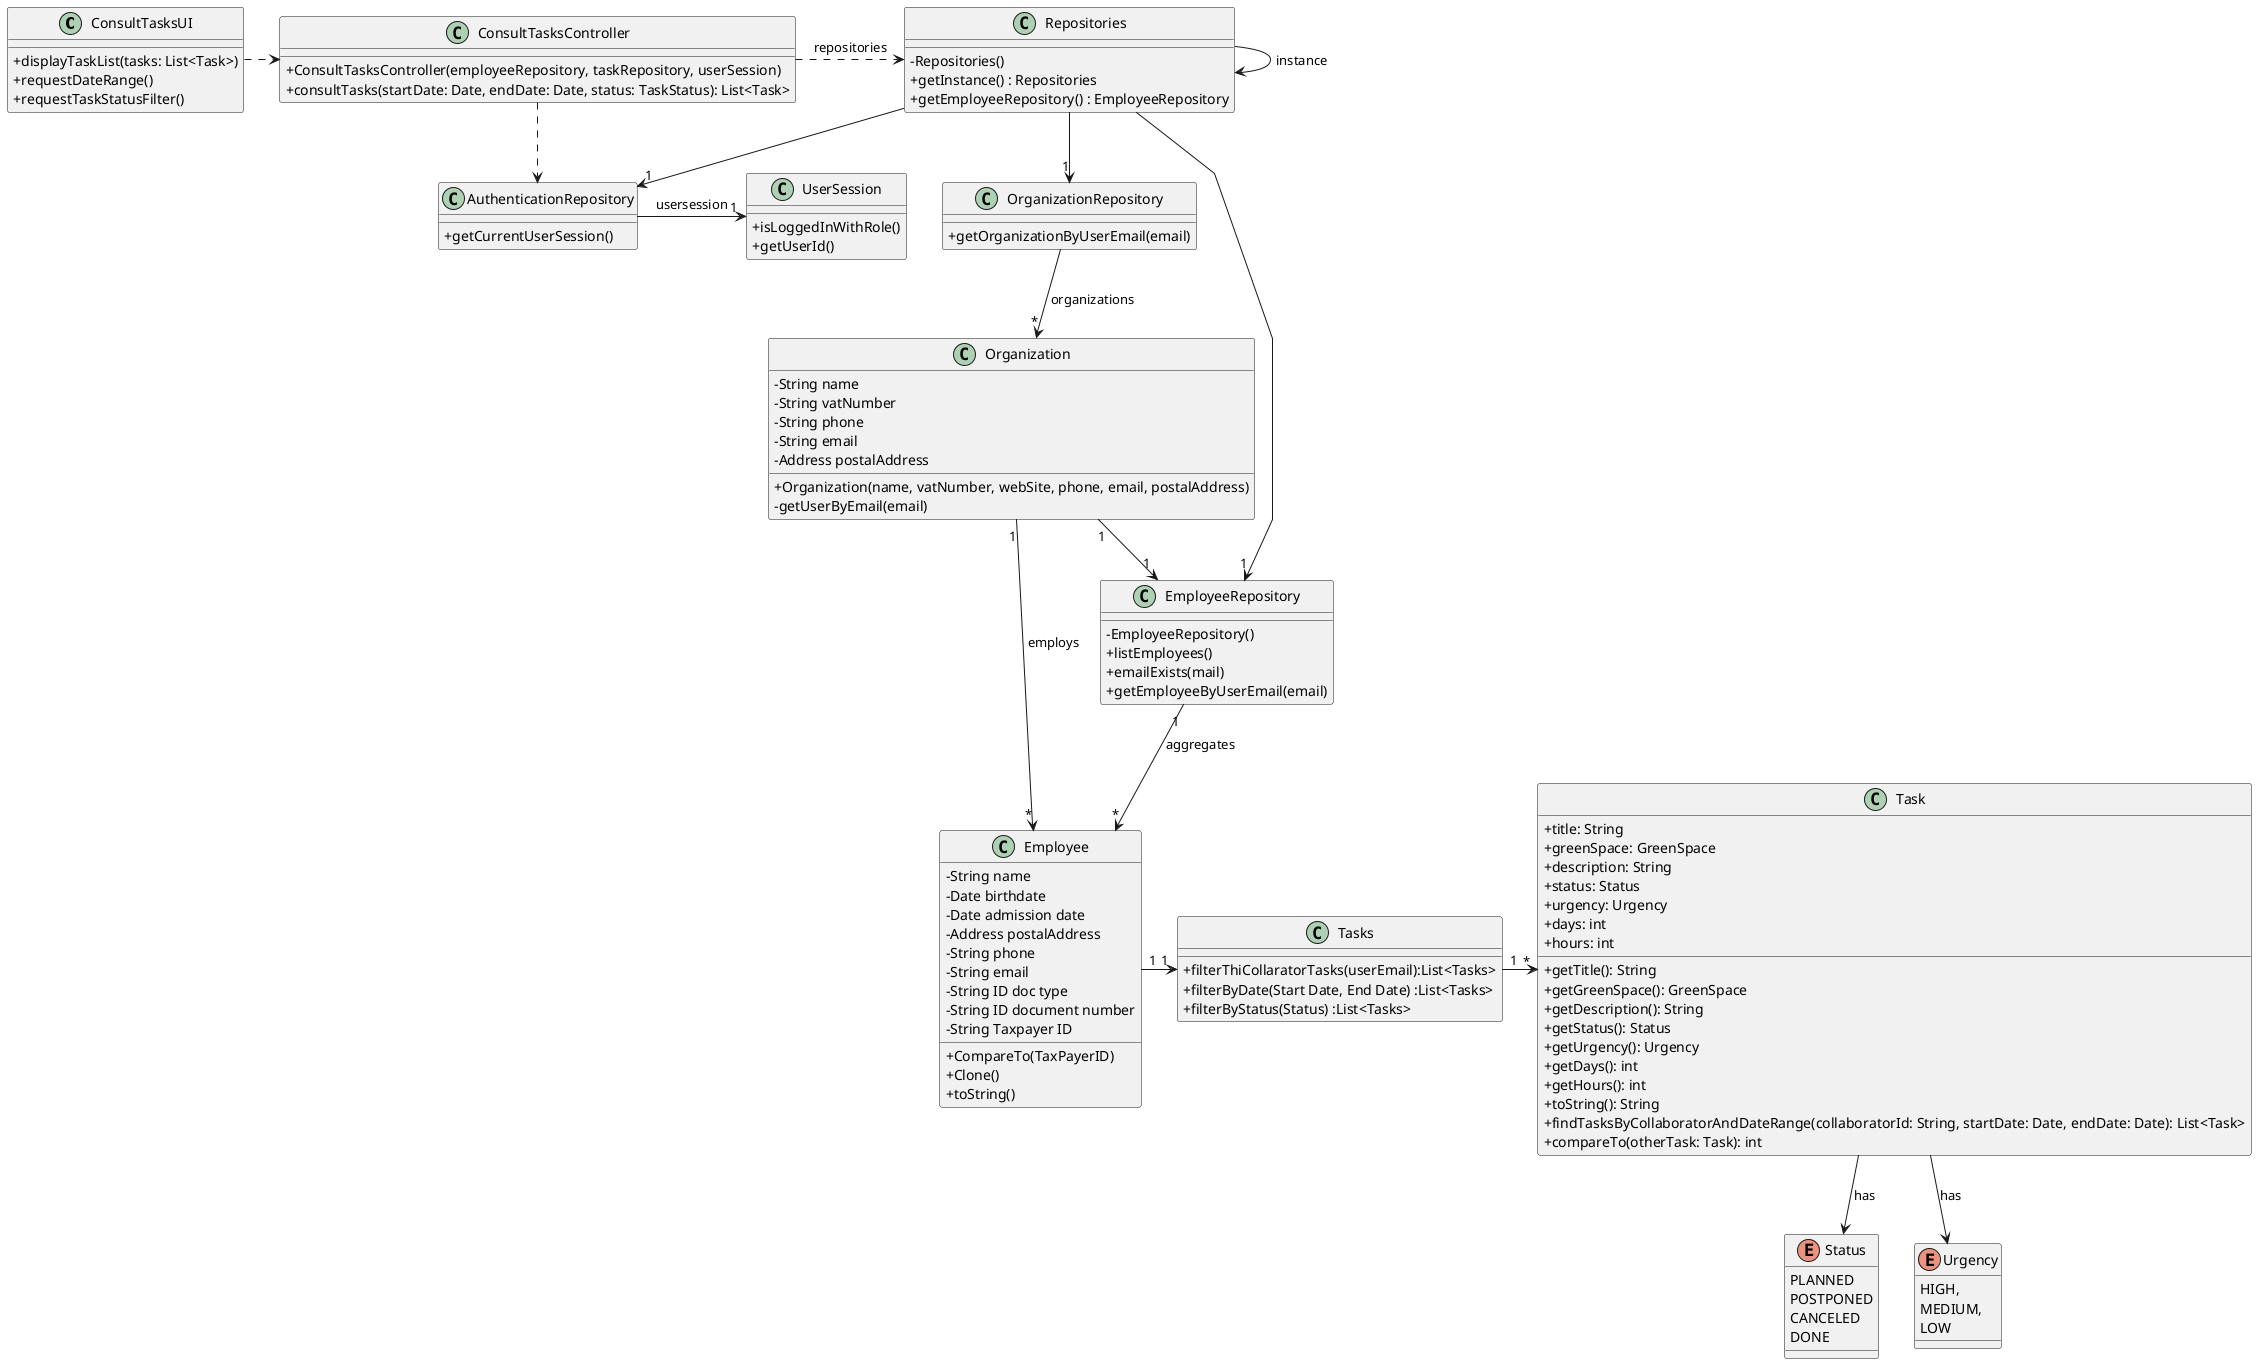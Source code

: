 @startuml
'skinparam monochrome true
skinparam packageStyle rectangle
skinparam shadowing false
skinparam linetype polyline
'skinparam linetype orto

skinparam classAttributeIconSize 0

'left to right direction


class ConsultTasksUI {
    + displayTaskList(tasks: List<Task>)
    + requestDateRange()
    + requestTaskStatusFilter()
}

class ConsultTasksController {
    + ConsultTasksController(employeeRepository, taskRepository, userSession)
    + consultTasks(startDate: Date, endDate: Date, status: TaskStatus): List<Task>
}

class Repositories {
    - Repositories()
    + getInstance() : Repositories
    + getEmployeeRepository() : EmployeeRepository
}

class OrganizationRepository {
    + getOrganizationByUserEmail(email)
}

class Organization {
    - String name
    - String vatNumber
    - String phone
    - String email
    - Address postalAddress
    + Organization(name, vatNumber, webSite, phone, email, postalAddress)
    - getUserByEmail(email)
}

class AuthenticationRepository {
    + getCurrentUserSession()
}

class UserSession {
    + isLoggedInWithRole()
    + getUserId()
}

class EmployeeRepository {
    - EmployeeRepository()
    + listEmployees()
    + emailExists(mail)
    + getEmployeeByUserEmail(email)
}

class Employee {
    - String name
    - Date birthdate
    - Date admission date
    - Address postalAddress
    - String phone
    - String email
    - String ID doc type
    - String ID document number
    - String Taxpayer ID
    + CompareTo(TaxPayerID)
    + Clone()
    + toString()
}


class Tasks {
    +filterThiCollaratorTasks(userEmail):List<Tasks>
    +filterByDate(Start Date, End Date) :List<Tasks>
    +filterByStatus(Status) :List<Tasks>
}

class Task {
    + title: String
    + greenSpace: GreenSpace
    + description: String
    + status: Status
    + urgency: Urgency
    + days: int
    + hours: int
    + getTitle(): String
    + getGreenSpace(): GreenSpace
    + getDescription(): String
    + getStatus(): Status
    + getUrgency(): Urgency
    + getDays(): int
    + getHours(): int
    + toString(): String
    + findTasksByCollaboratorAndDateRange(collaboratorId: String, startDate: Date, endDate: Date): List<Task>
    + compareTo(otherTask: Task): int
}


enum Status {
    PLANNED
    POSTPONED
    CANCELED
    DONE
}

enum Urgency {
    HIGH,
    MEDIUM,
    LOW
}





Repositories -> Repositories : instance
ConsultTasksUI .> ConsultTasksController
ConsultTasksController.> AuthenticationRepository
Repositories --> "1" OrganizationRepository
OrganizationRepository --> "*" Organization : organizations
Organization "1" --> "1" EmployeeRepository
Organization "1" --> "*" Employee : employs
ConsultTasksController .> Repositories : repositories
Repositories --> "1" AuthenticationRepository
Repositories --> "1" EmployeeRepository
AuthenticationRepository -> "1" UserSession : usersession
EmployeeRepository "1" --> "*" Employee : aggregates
Tasks "1" -> "*" Task
Task --> Status : has
Task --> Urgency : has
Employee "1" -> "1" Tasks

@enduml